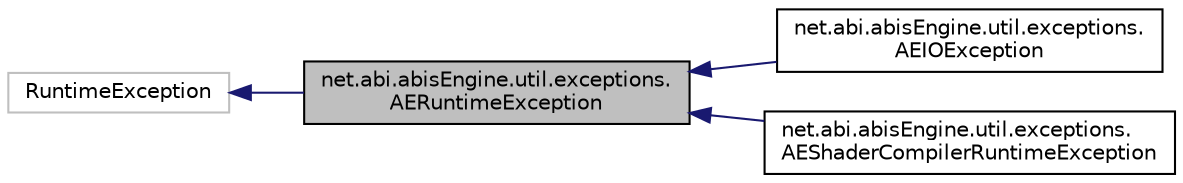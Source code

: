 digraph "net.abi.abisEngine.util.exceptions.AERuntimeException"
{
 // LATEX_PDF_SIZE
  edge [fontname="Helvetica",fontsize="10",labelfontname="Helvetica",labelfontsize="10"];
  node [fontname="Helvetica",fontsize="10",shape=record];
  rankdir="LR";
  Node1 [label="net.abi.abisEngine.util.exceptions.\lAERuntimeException",height=0.2,width=0.4,color="black", fillcolor="grey75", style="filled", fontcolor="black",tooltip=" "];
  Node2 -> Node1 [dir="back",color="midnightblue",fontsize="10",style="solid",fontname="Helvetica"];
  Node2 [label="RuntimeException",height=0.2,width=0.4,color="grey75", fillcolor="white", style="filled",tooltip=" "];
  Node1 -> Node3 [dir="back",color="midnightblue",fontsize="10",style="solid",fontname="Helvetica"];
  Node3 [label="net.abi.abisEngine.util.exceptions.\lAEIOException",height=0.2,width=0.4,color="black", fillcolor="white", style="filled",URL="$d0/d1d/classnet_1_1abi_1_1abis_engine_1_1util_1_1exceptions_1_1_a_e_i_o_exception.html",tooltip=" "];
  Node1 -> Node4 [dir="back",color="midnightblue",fontsize="10",style="solid",fontname="Helvetica"];
  Node4 [label="net.abi.abisEngine.util.exceptions.\lAEShaderCompilerRuntimeException",height=0.2,width=0.4,color="black", fillcolor="white", style="filled",URL="$d1/da9/classnet_1_1abi_1_1abis_engine_1_1util_1_1exceptions_1_1_a_e_shader_compiler_runtime_exception.html",tooltip=" "];
}

